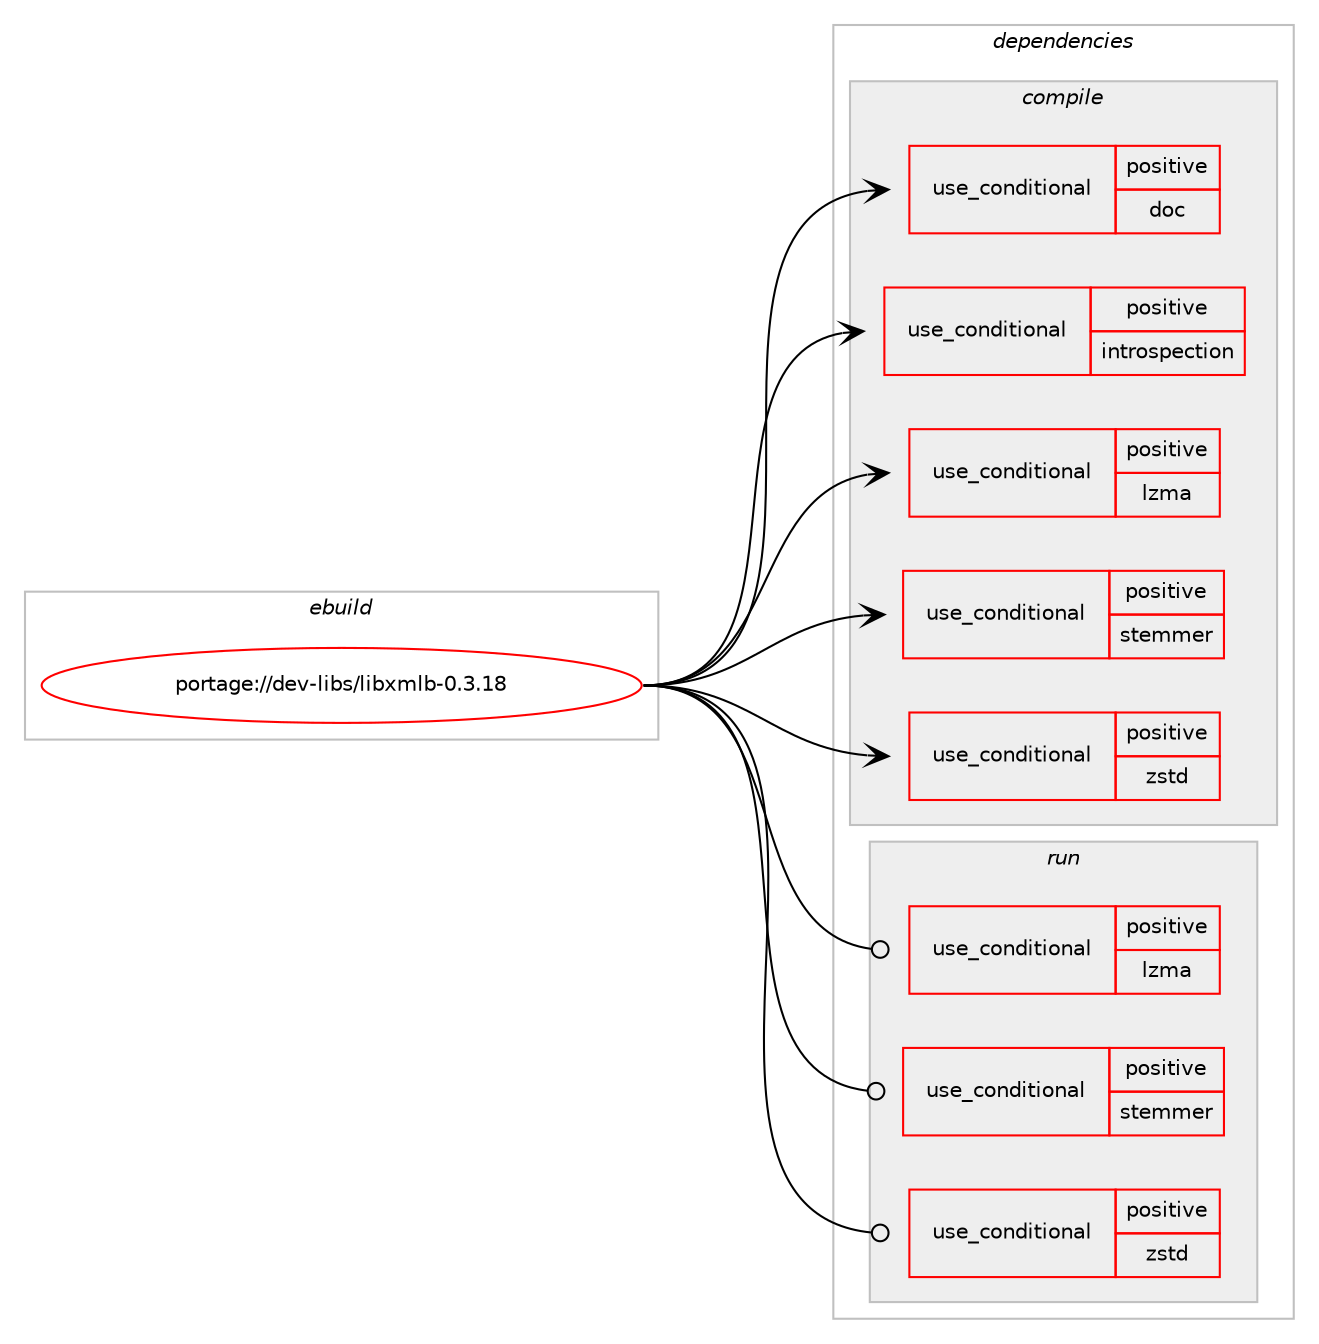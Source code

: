 digraph prolog {

# *************
# Graph options
# *************

newrank=true;
concentrate=true;
compound=true;
graph [rankdir=LR,fontname=Helvetica,fontsize=10,ranksep=1.5];#, ranksep=2.5, nodesep=0.2];
edge  [arrowhead=vee];
node  [fontname=Helvetica,fontsize=10];

# **********
# The ebuild
# **********

subgraph cluster_leftcol {
color=gray;
rank=same;
label=<<i>ebuild</i>>;
id [label="portage://dev-libs/libxmlb-0.3.18", color=red, width=4, href="../dev-libs/libxmlb-0.3.18.svg"];
}

# ****************
# The dependencies
# ****************

subgraph cluster_midcol {
color=gray;
label=<<i>dependencies</i>>;
subgraph cluster_compile {
fillcolor="#eeeeee";
style=filled;
label=<<i>compile</i>>;
subgraph cond26727 {
dependency56763 [label=<<TABLE BORDER="0" CELLBORDER="1" CELLSPACING="0" CELLPADDING="4"><TR><TD ROWSPAN="3" CELLPADDING="10">use_conditional</TD></TR><TR><TD>positive</TD></TR><TR><TD>doc</TD></TR></TABLE>>, shape=none, color=red];
# *** BEGIN UNKNOWN DEPENDENCY TYPE (TODO) ***
# dependency56763 -> package_dependency(portage://dev-libs/libxmlb-0.3.18,install,no,dev-util,gtk-doc,none,[,,],[],[])
# *** END UNKNOWN DEPENDENCY TYPE (TODO) ***

}
id:e -> dependency56763:w [weight=20,style="solid",arrowhead="vee"];
subgraph cond26728 {
dependency56764 [label=<<TABLE BORDER="0" CELLBORDER="1" CELLSPACING="0" CELLPADDING="4"><TR><TD ROWSPAN="3" CELLPADDING="10">use_conditional</TD></TR><TR><TD>positive</TD></TR><TR><TD>introspection</TD></TR></TABLE>>, shape=none, color=red];
# *** BEGIN UNKNOWN DEPENDENCY TYPE (TODO) ***
# dependency56764 -> package_dependency(portage://dev-libs/libxmlb-0.3.18,install,no,dev-libs,gobject-introspection,none,[,,],[],[])
# *** END UNKNOWN DEPENDENCY TYPE (TODO) ***

}
id:e -> dependency56764:w [weight=20,style="solid",arrowhead="vee"];
subgraph cond26729 {
dependency56765 [label=<<TABLE BORDER="0" CELLBORDER="1" CELLSPACING="0" CELLPADDING="4"><TR><TD ROWSPAN="3" CELLPADDING="10">use_conditional</TD></TR><TR><TD>positive</TD></TR><TR><TD>lzma</TD></TR></TABLE>>, shape=none, color=red];
# *** BEGIN UNKNOWN DEPENDENCY TYPE (TODO) ***
# dependency56765 -> package_dependency(portage://dev-libs/libxmlb-0.3.18,install,no,app-arch,xz-utils,none,[,,],[],[])
# *** END UNKNOWN DEPENDENCY TYPE (TODO) ***

}
id:e -> dependency56765:w [weight=20,style="solid",arrowhead="vee"];
subgraph cond26730 {
dependency56766 [label=<<TABLE BORDER="0" CELLBORDER="1" CELLSPACING="0" CELLPADDING="4"><TR><TD ROWSPAN="3" CELLPADDING="10">use_conditional</TD></TR><TR><TD>positive</TD></TR><TR><TD>stemmer</TD></TR></TABLE>>, shape=none, color=red];
# *** BEGIN UNKNOWN DEPENDENCY TYPE (TODO) ***
# dependency56766 -> package_dependency(portage://dev-libs/libxmlb-0.3.18,install,no,dev-libs,snowball-stemmer,none,[,,],any_same_slot,[])
# *** END UNKNOWN DEPENDENCY TYPE (TODO) ***

}
id:e -> dependency56766:w [weight=20,style="solid",arrowhead="vee"];
subgraph cond26731 {
dependency56767 [label=<<TABLE BORDER="0" CELLBORDER="1" CELLSPACING="0" CELLPADDING="4"><TR><TD ROWSPAN="3" CELLPADDING="10">use_conditional</TD></TR><TR><TD>positive</TD></TR><TR><TD>zstd</TD></TR></TABLE>>, shape=none, color=red];
# *** BEGIN UNKNOWN DEPENDENCY TYPE (TODO) ***
# dependency56767 -> package_dependency(portage://dev-libs/libxmlb-0.3.18,install,no,app-arch,zstd,none,[,,],any_same_slot,[])
# *** END UNKNOWN DEPENDENCY TYPE (TODO) ***

}
id:e -> dependency56767:w [weight=20,style="solid",arrowhead="vee"];
# *** BEGIN UNKNOWN DEPENDENCY TYPE (TODO) ***
# id -> package_dependency(portage://dev-libs/libxmlb-0.3.18,install,no,dev-libs,glib,none,[,,],[slot(2)],[])
# *** END UNKNOWN DEPENDENCY TYPE (TODO) ***

# *** BEGIN UNKNOWN DEPENDENCY TYPE (TODO) ***
# id -> package_dependency(portage://dev-libs/libxmlb-0.3.18,install,no,sys-apps,util-linux,none,[,,],[],[])
# *** END UNKNOWN DEPENDENCY TYPE (TODO) ***

}
subgraph cluster_compileandrun {
fillcolor="#eeeeee";
style=filled;
label=<<i>compile and run</i>>;
}
subgraph cluster_run {
fillcolor="#eeeeee";
style=filled;
label=<<i>run</i>>;
subgraph cond26732 {
dependency56768 [label=<<TABLE BORDER="0" CELLBORDER="1" CELLSPACING="0" CELLPADDING="4"><TR><TD ROWSPAN="3" CELLPADDING="10">use_conditional</TD></TR><TR><TD>positive</TD></TR><TR><TD>lzma</TD></TR></TABLE>>, shape=none, color=red];
# *** BEGIN UNKNOWN DEPENDENCY TYPE (TODO) ***
# dependency56768 -> package_dependency(portage://dev-libs/libxmlb-0.3.18,run,no,app-arch,xz-utils,none,[,,],[],[])
# *** END UNKNOWN DEPENDENCY TYPE (TODO) ***

}
id:e -> dependency56768:w [weight=20,style="solid",arrowhead="odot"];
subgraph cond26733 {
dependency56769 [label=<<TABLE BORDER="0" CELLBORDER="1" CELLSPACING="0" CELLPADDING="4"><TR><TD ROWSPAN="3" CELLPADDING="10">use_conditional</TD></TR><TR><TD>positive</TD></TR><TR><TD>stemmer</TD></TR></TABLE>>, shape=none, color=red];
# *** BEGIN UNKNOWN DEPENDENCY TYPE (TODO) ***
# dependency56769 -> package_dependency(portage://dev-libs/libxmlb-0.3.18,run,no,dev-libs,snowball-stemmer,none,[,,],any_same_slot,[])
# *** END UNKNOWN DEPENDENCY TYPE (TODO) ***

}
id:e -> dependency56769:w [weight=20,style="solid",arrowhead="odot"];
subgraph cond26734 {
dependency56770 [label=<<TABLE BORDER="0" CELLBORDER="1" CELLSPACING="0" CELLPADDING="4"><TR><TD ROWSPAN="3" CELLPADDING="10">use_conditional</TD></TR><TR><TD>positive</TD></TR><TR><TD>zstd</TD></TR></TABLE>>, shape=none, color=red];
# *** BEGIN UNKNOWN DEPENDENCY TYPE (TODO) ***
# dependency56770 -> package_dependency(portage://dev-libs/libxmlb-0.3.18,run,no,app-arch,zstd,none,[,,],any_same_slot,[])
# *** END UNKNOWN DEPENDENCY TYPE (TODO) ***

}
id:e -> dependency56770:w [weight=20,style="solid",arrowhead="odot"];
# *** BEGIN UNKNOWN DEPENDENCY TYPE (TODO) ***
# id -> package_dependency(portage://dev-libs/libxmlb-0.3.18,run,no,dev-libs,glib,none,[,,],[slot(2)],[])
# *** END UNKNOWN DEPENDENCY TYPE (TODO) ***

# *** BEGIN UNKNOWN DEPENDENCY TYPE (TODO) ***
# id -> package_dependency(portage://dev-libs/libxmlb-0.3.18,run,no,sys-apps,util-linux,none,[,,],[],[])
# *** END UNKNOWN DEPENDENCY TYPE (TODO) ***

}
}

# **************
# The candidates
# **************

subgraph cluster_choices {
rank=same;
color=gray;
label=<<i>candidates</i>>;

}

}
